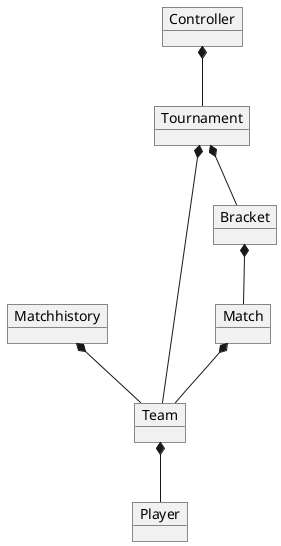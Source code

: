 @startuml
object Tournament
object Player
object Team
object Match
object Bracket
object Controller
object Matchhistory

Controller *-- Tournament
Tournament *-- Team
Tournament *-- Bracket
Bracket *-- Match
Matchhistory *-- Team
Match *-- Team
Team *-- Player

@enduml

